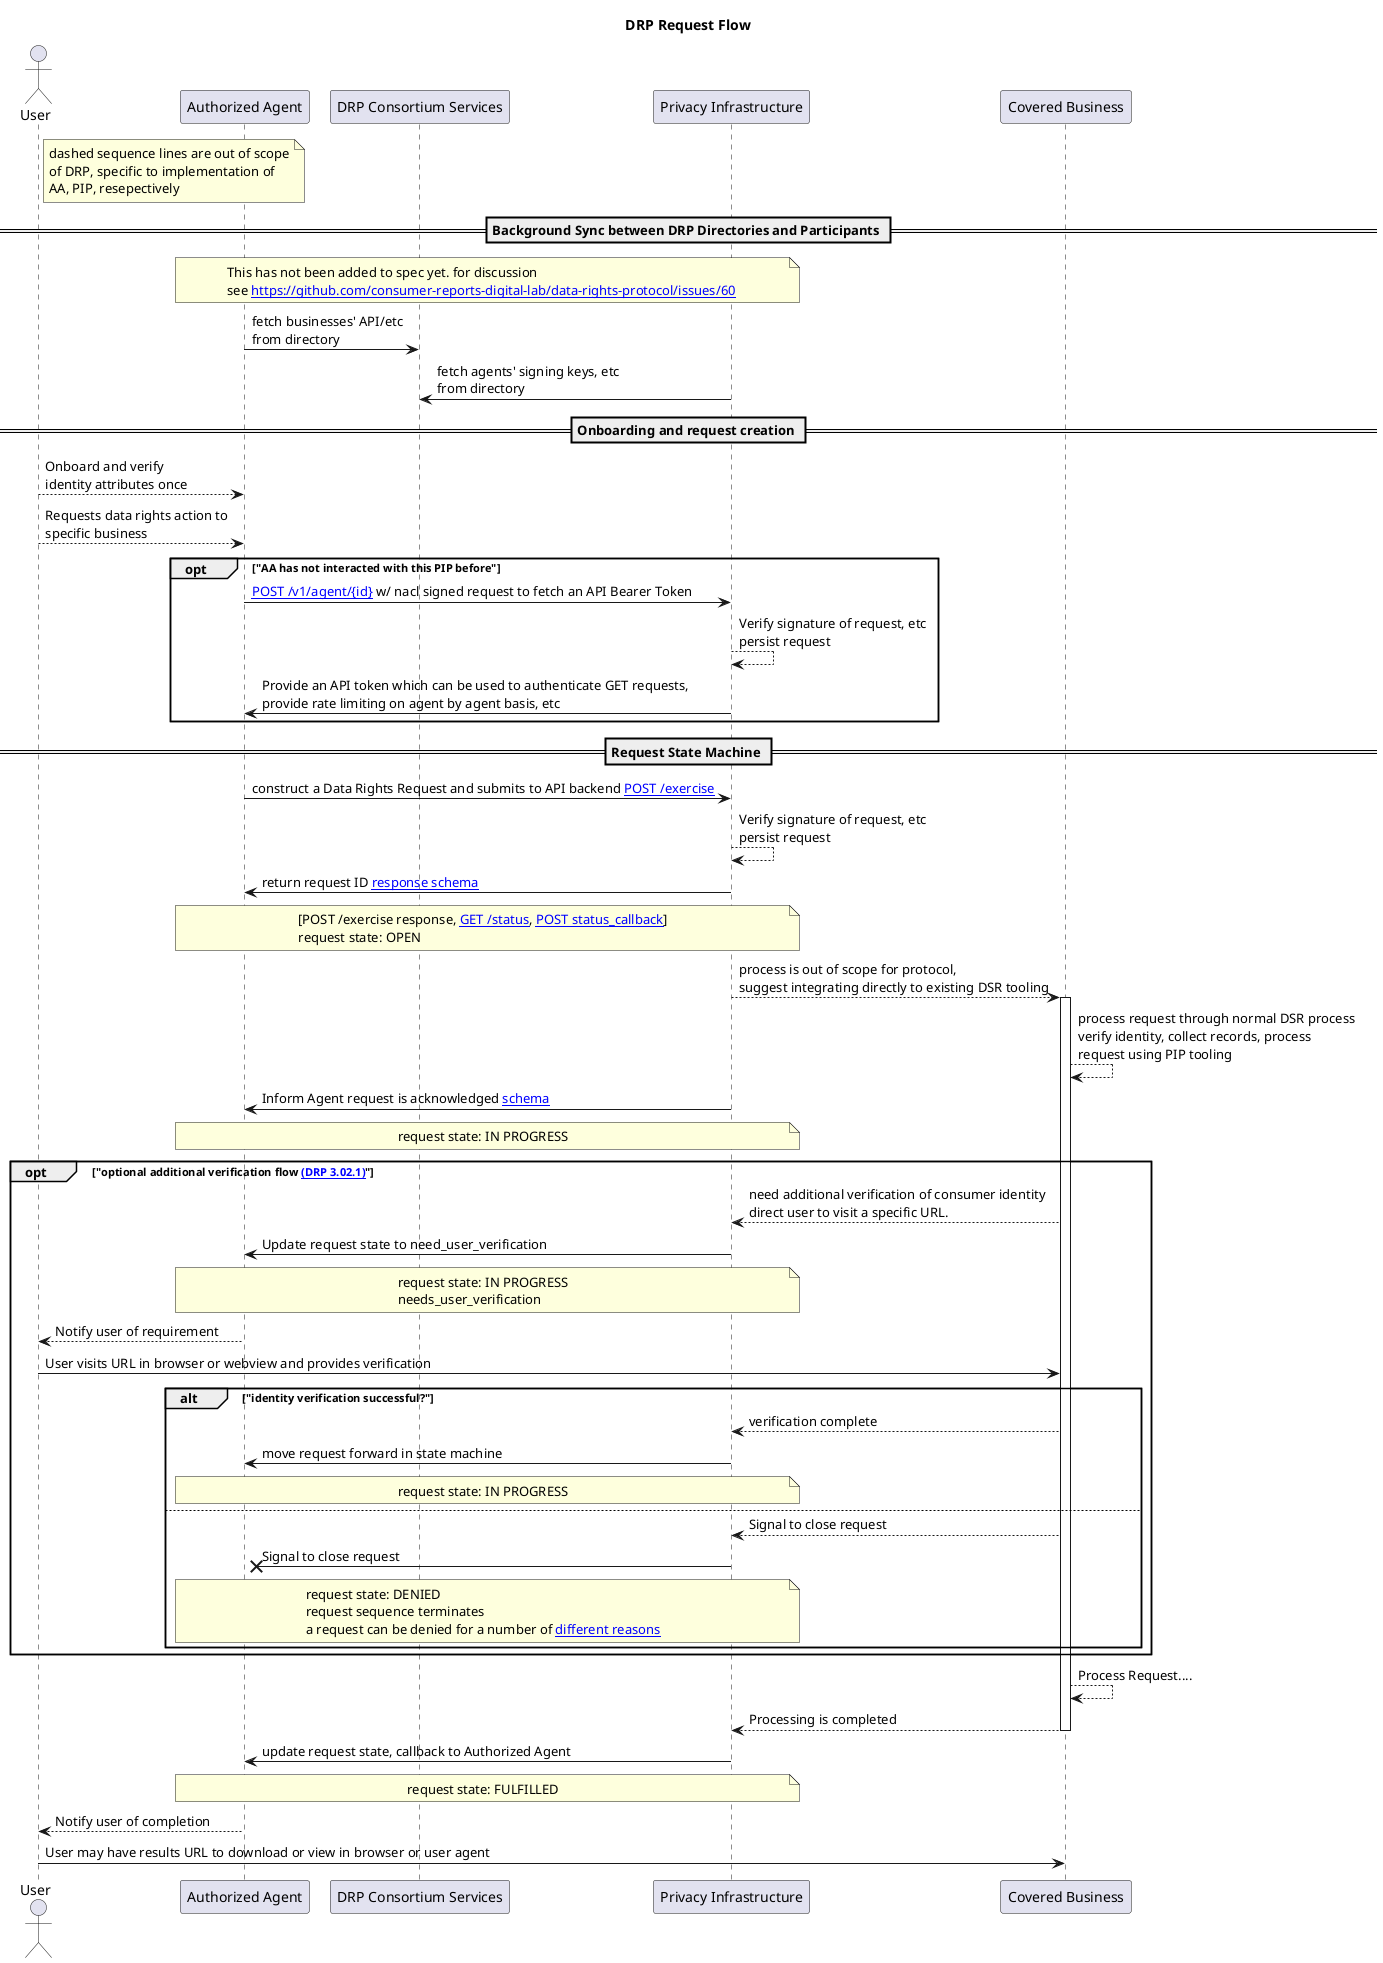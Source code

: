 @startuml
title DRP Request Flow

Actor User
participant "Authorized Agent" 
participant "DRP Consortium Services"
participant "Privacy Infrastructure" 
participant "Covered Business"

note right of User
        dashed sequence lines are out of scope
        of DRP, specific to implementation of
        AA, PIP, resepectively
end note


== Background Sync between DRP Directories and Participants ==
note over "Privacy Infrastructure", "Authorized Agent"
        This has not been added to spec yet. for discussion
        see [[https://github.com/consumer-reports-digital-lab/data-rights-protocol/issues/60]] 
end note
"Authorized Agent" -> "DRP Consortium Services": fetch businesses' API/etc\nfrom directory
"Privacy Infrastructure" -> "DRP Consortium Services": fetch agents' signing keys, etc\nfrom directory

== Onboarding and request creation ==

User --> "Authorized Agent": Onboard and verify\nidentity attributes once
User --> "Authorized Agent": Requests data rights action to\nspecific business

opt "AA has not interacted with this PIP before"
        "Authorized Agent" -> "Privacy Infrastructure": [[https://github.com/consumer-reports-digital-lab/data-rights-protocol/blob/main/data-rights-protocol.md#206-post-v1agentagent-id-pair-wise-key-setup-endpoint POST /v1/agent/{id}]] w/ nacl signed request to fetch an API Bearer Token 
        "Privacy Infrastructure" --> "Privacy Infrastructure": Verify signature of request, etc\npersist request
        "Privacy Infrastructure" -> "Authorized Agent": Provide an API token which can be used to authenticate GET requests,\nprovide rate limiting on agent by agent basis, etc
end

== Request State Machine ==

"Authorized Agent" -> "Privacy Infrastructure": construct a Data Rights Request and submits to API backend [[https://github.com/consumer-reports-digital-lab/data-rights-protocol/blob/0863d03717082599e19930ea6f009c048b86e979/data-rights-protocol.md#202-post-exercisekidaa-id-data-rights-exercise-endpoint POST /exercise]]

"Privacy Infrastructure" --> "Privacy Infrastructure": Verify signature of request, etc\npersist request
"Privacy Infrastructure" -> "Authorized Agent": return request ID [[https://github.com/consumer-reports-digital-lab/data-rights-protocol/blob/0863d03717082599e19930ea6f009c048b86e979/data-rights-protocol.md#user-content-303-schema-status-of-a-data-subject-exercise-request response schema]]
note over "Privacy Infrastructure", "Authorized Agent" 
        [POST /exercise response, [[https://github.com/consumer-reports-digital-lab/data-rights-protocol/blob/0863d03717082599e19930ea6f009c048b86e979/data-rights-protocol.md#203-get-status-data-rights-status-endpoint GET /status]], [[https://github.com/consumer-reports-digital-lab/data-rights-protocol/blob/0863d03717082599e19930ea6f009c048b86e979/data-rights-protocol.md#user-content-204-post-status_callback-data-rights-status-callback-endpoint POST status_callback]]]
        request state: OPEN
end note

"Privacy Infrastructure" --> "Covered Business": process is out of scope for protocol,\nsuggest integrating directly to existing DSR tooling
activate "Covered Business"
        "Covered Business" --> "Covered Business": process request through normal DSR process\nverify identity, collect records, process\nrequest using PIP tooling
        "Privacy Infrastructure" -> "Authorized Agent": Inform Agent request is acknowledged [[https://github.com/consumer-reports-digital-lab/data-rights-protocol/blob/0863d03717082599e19930ea6f009c048b86e979/data-rights-protocol.md#user-content-303-schema-status-of-a-data-subject-exercise-request schema]]
        note over "Privacy Infrastructure", "Authorized Agent" 
                request state: IN PROGRESS
        end note

        opt "optional additional verification flow [[https://github.com/consumer-reports-digital-lab/data-rights-protocol/blob/0863d03717082599e19930ea6f009c048b86e979/data-rights-protocol.md#3021-need_user_verification-state-flow-semantics (DRP 3.02.1)]]"
                "Covered Business" --> "Privacy Infrastructure": need additional verification of consumer identity\ndirect user to visit a specific URL.
                "Privacy Infrastructure" -> "Authorized Agent": Update request state to need_user_verification
                note over "Privacy Infrastructure", "Authorized Agent" 
                        request state: IN PROGRESS
                        needs_user_verification
                end note
                
                "Authorized Agent" --> User: Notify user of requirement
                User -> "Covered Business": User visits URL in browser or webview and provides verification
                alt "identity verification successful?"
                        "Covered Business" --> "Privacy Infrastructure": verification complete
                        "Privacy Infrastructure" -> "Authorized Agent": move request forward in state machine
                        note over "Privacy Infrastructure", "Authorized Agent" 
                                request state: IN PROGRESS
                        end note
                else
                        "Covered Business" --> "Privacy Infrastructure": Signal to close request
                        "Privacy Infrastructure" ->x "Authorized Agent": Signal to close request
                        note over "Privacy Infrastructure", "Authorized Agent" 
                                request state: DENIED
                                request sequence terminates
                                a request can be denied for a number of [[https://github.com/consumer-reports-digital-lab/data-rights-protocol/blob/0863d03717082599e19930ea6f009c048b86e979/data-rights-protocol.md#302-request-statuses different reasons]]
                        end note
                end
        end

        "Covered Business" --> "Covered Business": Process Request....
        "Covered Business" --> "Privacy Infrastructure": Processing is completed
deactivate "Covered Business"
"Privacy Infrastructure" -> "Authorized Agent": update request state, callback to Authorized Agent
note over "Privacy Infrastructure", "Authorized Agent" 
        request state: FULFILLED
end note

"Authorized Agent" --> User: Notify user of completion
User -> "Covered Business": User may have results URL to download or view in browser or user agent
@enduml
